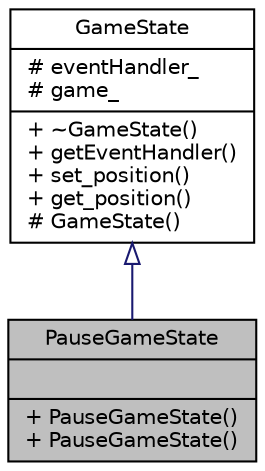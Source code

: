 digraph "PauseGameState"
{
 // INTERACTIVE_SVG=YES
 // LATEX_PDF_SIZE
  bgcolor="transparent";
  edge [fontname="Helvetica",fontsize="10",labelfontname="Helvetica",labelfontsize="10"];
  node [fontname="Helvetica",fontsize="10",shape=record];
  Node1 [label="{PauseGameState\n||+ PauseGameState()\l+ PauseGameState()\l}",height=0.2,width=0.4,color="black", fillcolor="grey75", style="filled", fontcolor="black",tooltip=" "];
  Node2 -> Node1 [dir="back",color="midnightblue",fontsize="10",style="solid",arrowtail="onormal",fontname="Helvetica"];
  Node2 [label="{GameState\n|# eventHandler_\l# game_\l|+ ~GameState()\l+ getEventHandler()\l+ set_position()\l+ get_position()\l# GameState()\l}",height=0.2,width=0.4,color="black",URL="$class_game_state.html",tooltip=" "];
}
